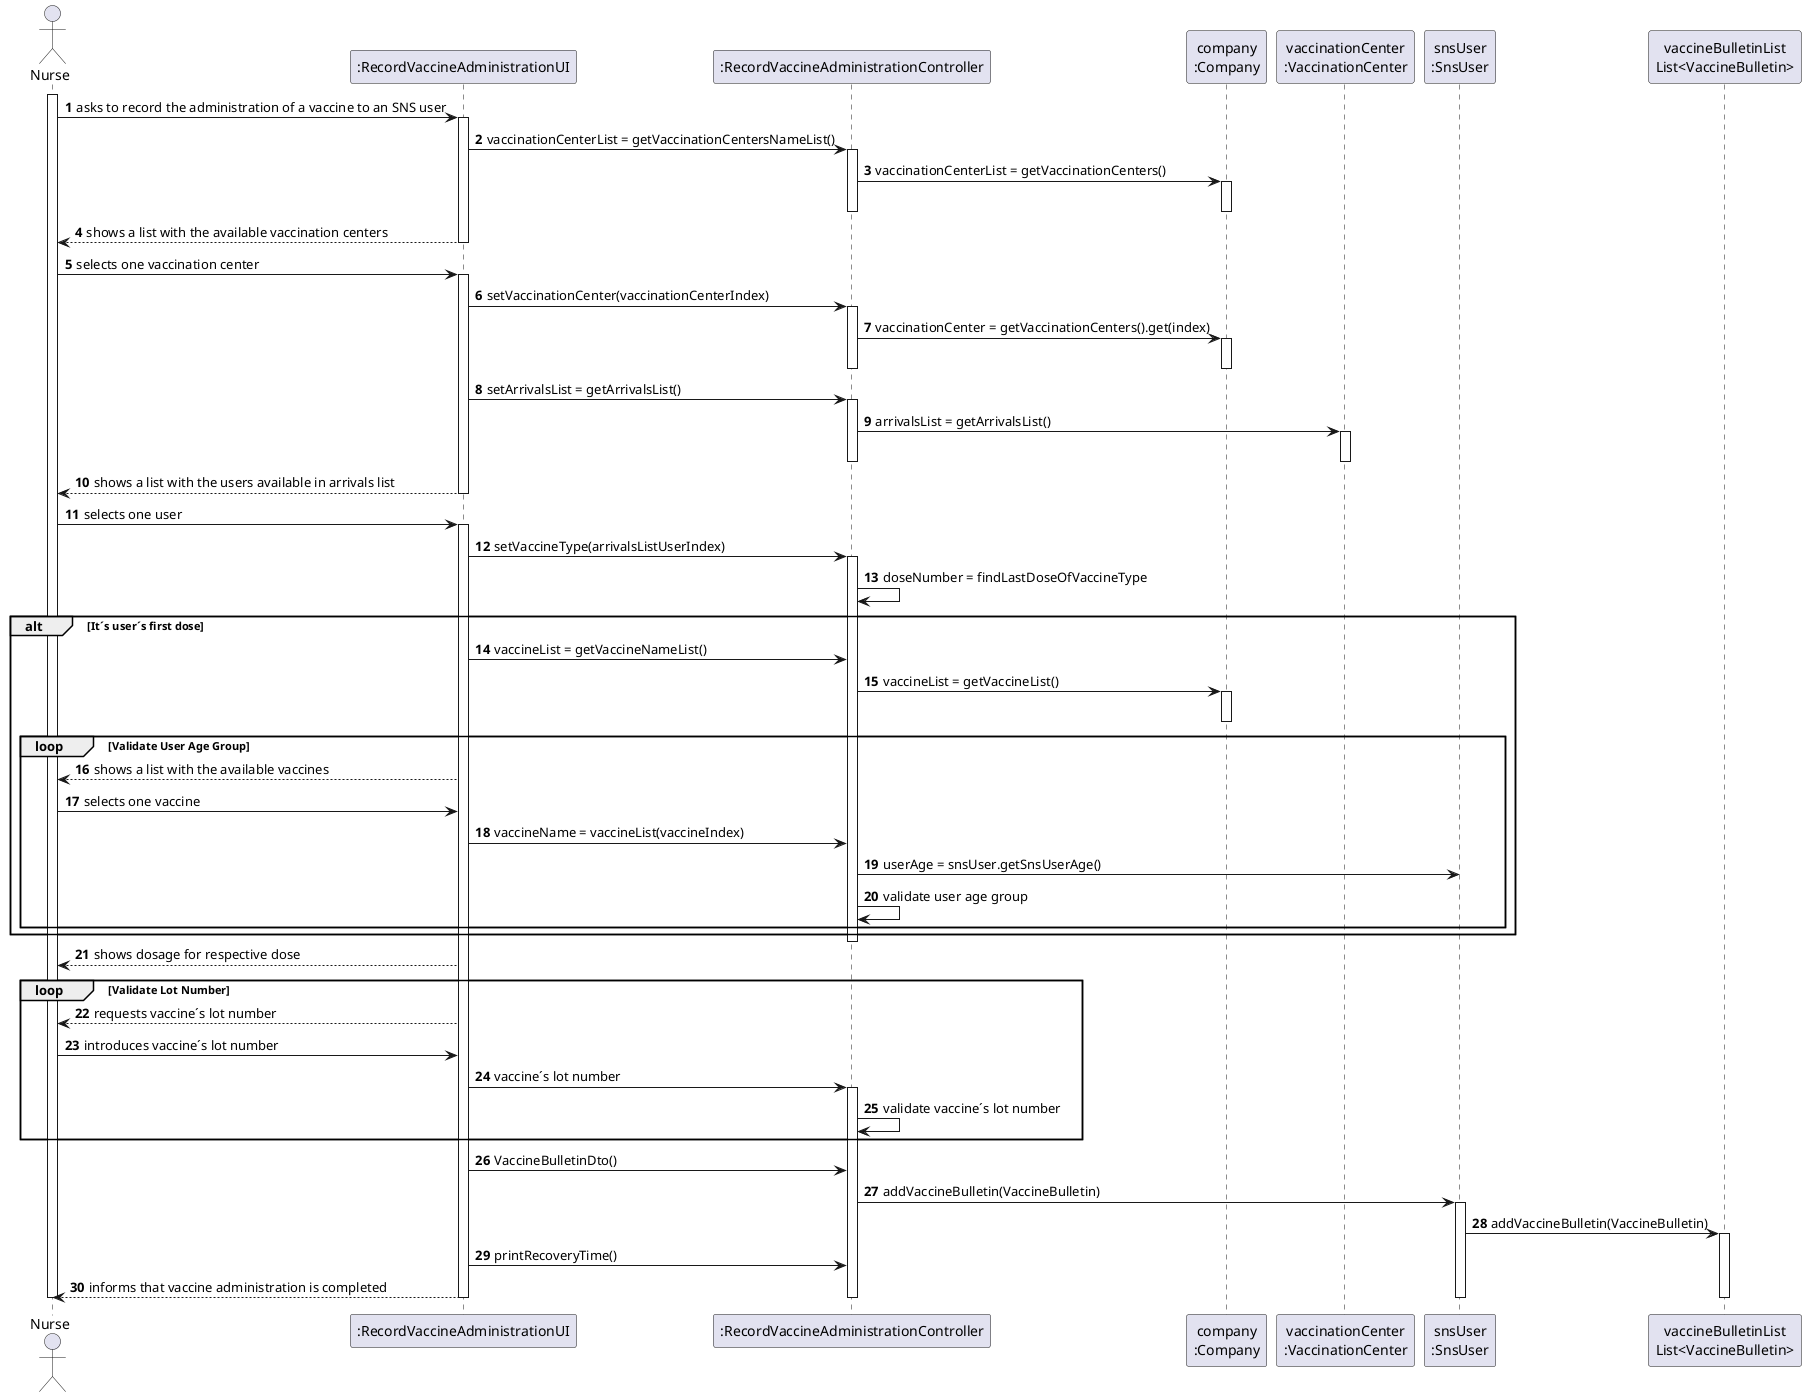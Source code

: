 @startuml

autonumber

actor Nurse as N

participant ":RecordVaccineAdministrationUI" as UI
participant ":RecordVaccineAdministrationController" as CTRL
participant "company\n:Company" as C
participant "vaccinationCenter\n:VaccinationCenter" as VC
participant "snsUser\n:SnsUser" as SU
participant "vaccineBulletinList\nList<VaccineBulletin>" as L

activate N
N -> UI : asks to record the administration of a vaccine to an SNS user
activate UI

UI -> CTRL : vaccinationCenterList = getVaccinationCentersNameList()
activate CTRL
CTRL -> C : vaccinationCenterList = getVaccinationCenters()
activate C
deactivate CTRL
deactivate C

UI --> N : shows a list with the available vaccination centers
deactivate UI

N -> UI : selects one vaccination center
activate UI
UI -> CTRL : setVaccinationCenter(vaccinationCenterIndex)
activate CTRL
CTRL -> C : vaccinationCenter = getVaccinationCenters().get(index)
activate C
deactivate C
deactivate CTRL

UI -> CTRL : setArrivalsList = getArrivalsList()
activate CTRL
CTRL -> VC : arrivalsList = getArrivalsList()

activate VC
deactivate VC
deactivate CTRL

 UI --> N : shows a list with the users available in arrivals list
deactivate UI
N -> UI : selects one user

activate UI
UI -> CTRL : setVaccineType(arrivalsListUserIndex)
activate CTRL
CTRL -> CTRL : doseNumber = findLastDoseOfVaccineType
alt It´s user´s first dose
UI -> CTRL : vaccineList = getVaccineNameList()
CTRL -> C : vaccineList = getVaccineList()
activate C
deactivate C
loop Validate User Age Group
UI --> N : shows a list with the available vaccines
N -> UI : selects one vaccine
UI -> CTRL : vaccineName = vaccineList(vaccineIndex)
CTRL -> SU : userAge = snsUser.getSnsUserAge()
CTRL -> CTRL : validate user age group
end
end
deactivate CTRL
UI --> N : shows dosage for respective dose
loop Validate Lot Number
UI --> N :requests vaccine´s lot number
N -> UI : introduces vaccine´s lot number

UI -> CTRL : vaccine´s lot number
activate CTRL
CTRL -> CTRL : validate vaccine´s lot number

end

UI -> CTRL : VaccineBulletinDto()

CTRL -> SU : addVaccineBulletin(VaccineBulletin)
activate SU
SU -> L : addVaccineBulletin(VaccineBulletin)
activate L

UI -> CTRL : printRecoveryTime()

UI --> N : informs that vaccine administration is completed
deactivate L
deactivate SU
deactivate CTRL
deactivate UI
deactivate N
@enduml